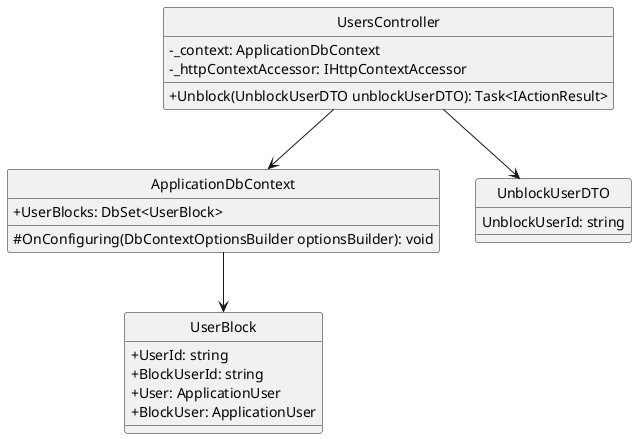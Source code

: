 @startuml unblockUser
hide circle
skinparam classAttributeIconSize 0
class UsersController {
    - _context: ApplicationDbContext
    - _httpContextAccessor: IHttpContextAccessor
    + Unblock(UnblockUserDTO unblockUserDTO): Task<IActionResult>
}

class ApplicationDbContext {
    + UserBlocks: DbSet<UserBlock>
    # OnConfiguring(DbContextOptionsBuilder optionsBuilder): void
}
class UserBlock{
    + UserId: string
    + BlockUserId: string
    + User: ApplicationUser
    + BlockUser: ApplicationUser
}

class UnblockUserDTO {
    UnblockUserId: string
}

UsersController --> ApplicationDbContext
UsersController --> UnblockUserDTO
ApplicationDbContext --> UserBlock
@enduml